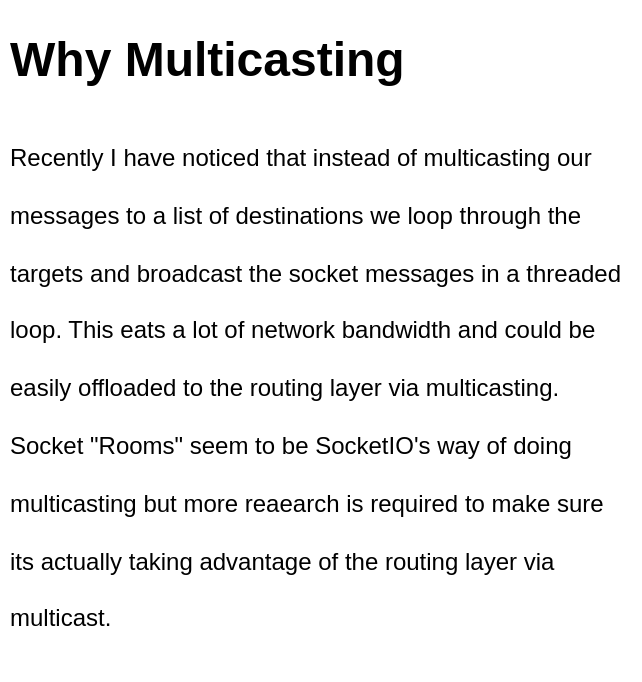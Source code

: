 <mxfile>
    <diagram id="DFIYJp3z_NO6qhvURxCk" name="Page-1">
        <mxGraphModel dx="769" dy="363" grid="1" gridSize="10" guides="1" tooltips="1" connect="1" arrows="1" fold="1" page="1" pageScale="1" pageWidth="850" pageHeight="1100" math="0" shadow="0">
            <root>
                <mxCell id="0"/>
                <mxCell id="1" parent="0"/>
                <mxCell id="3" value="&lt;h1&gt;&lt;span style=&quot;background-color: initial;&quot;&gt;Why Multicasting&lt;/span&gt;&lt;/h1&gt;&lt;h1&gt;&lt;span style=&quot;background-color: initial; font-size: 12px; font-weight: normal;&quot;&gt;Recently I have noticed that instead of multicasting our messages to a list of destinations we loop through the targets and broadcast the socket messages in a threaded loop. This eats a lot of network bandwidth and could be easily offloaded to the routing layer via multicasting. Socket &quot;Rooms&quot; seem to be SocketIO's way of doing multicasting but more reaearch is required to make sure its actually taking advantage of the routing layer via multicast.&lt;/span&gt;&lt;br&gt;&lt;/h1&gt;" style="text;html=1;strokeColor=none;fillColor=none;spacing=5;spacingTop=-20;whiteSpace=wrap;overflow=hidden;rounded=0;" vertex="1" parent="1">
                    <mxGeometry x="120" y="110" width="320" height="330" as="geometry"/>
                </mxCell>
            </root>
        </mxGraphModel>
    </diagram>
</mxfile>